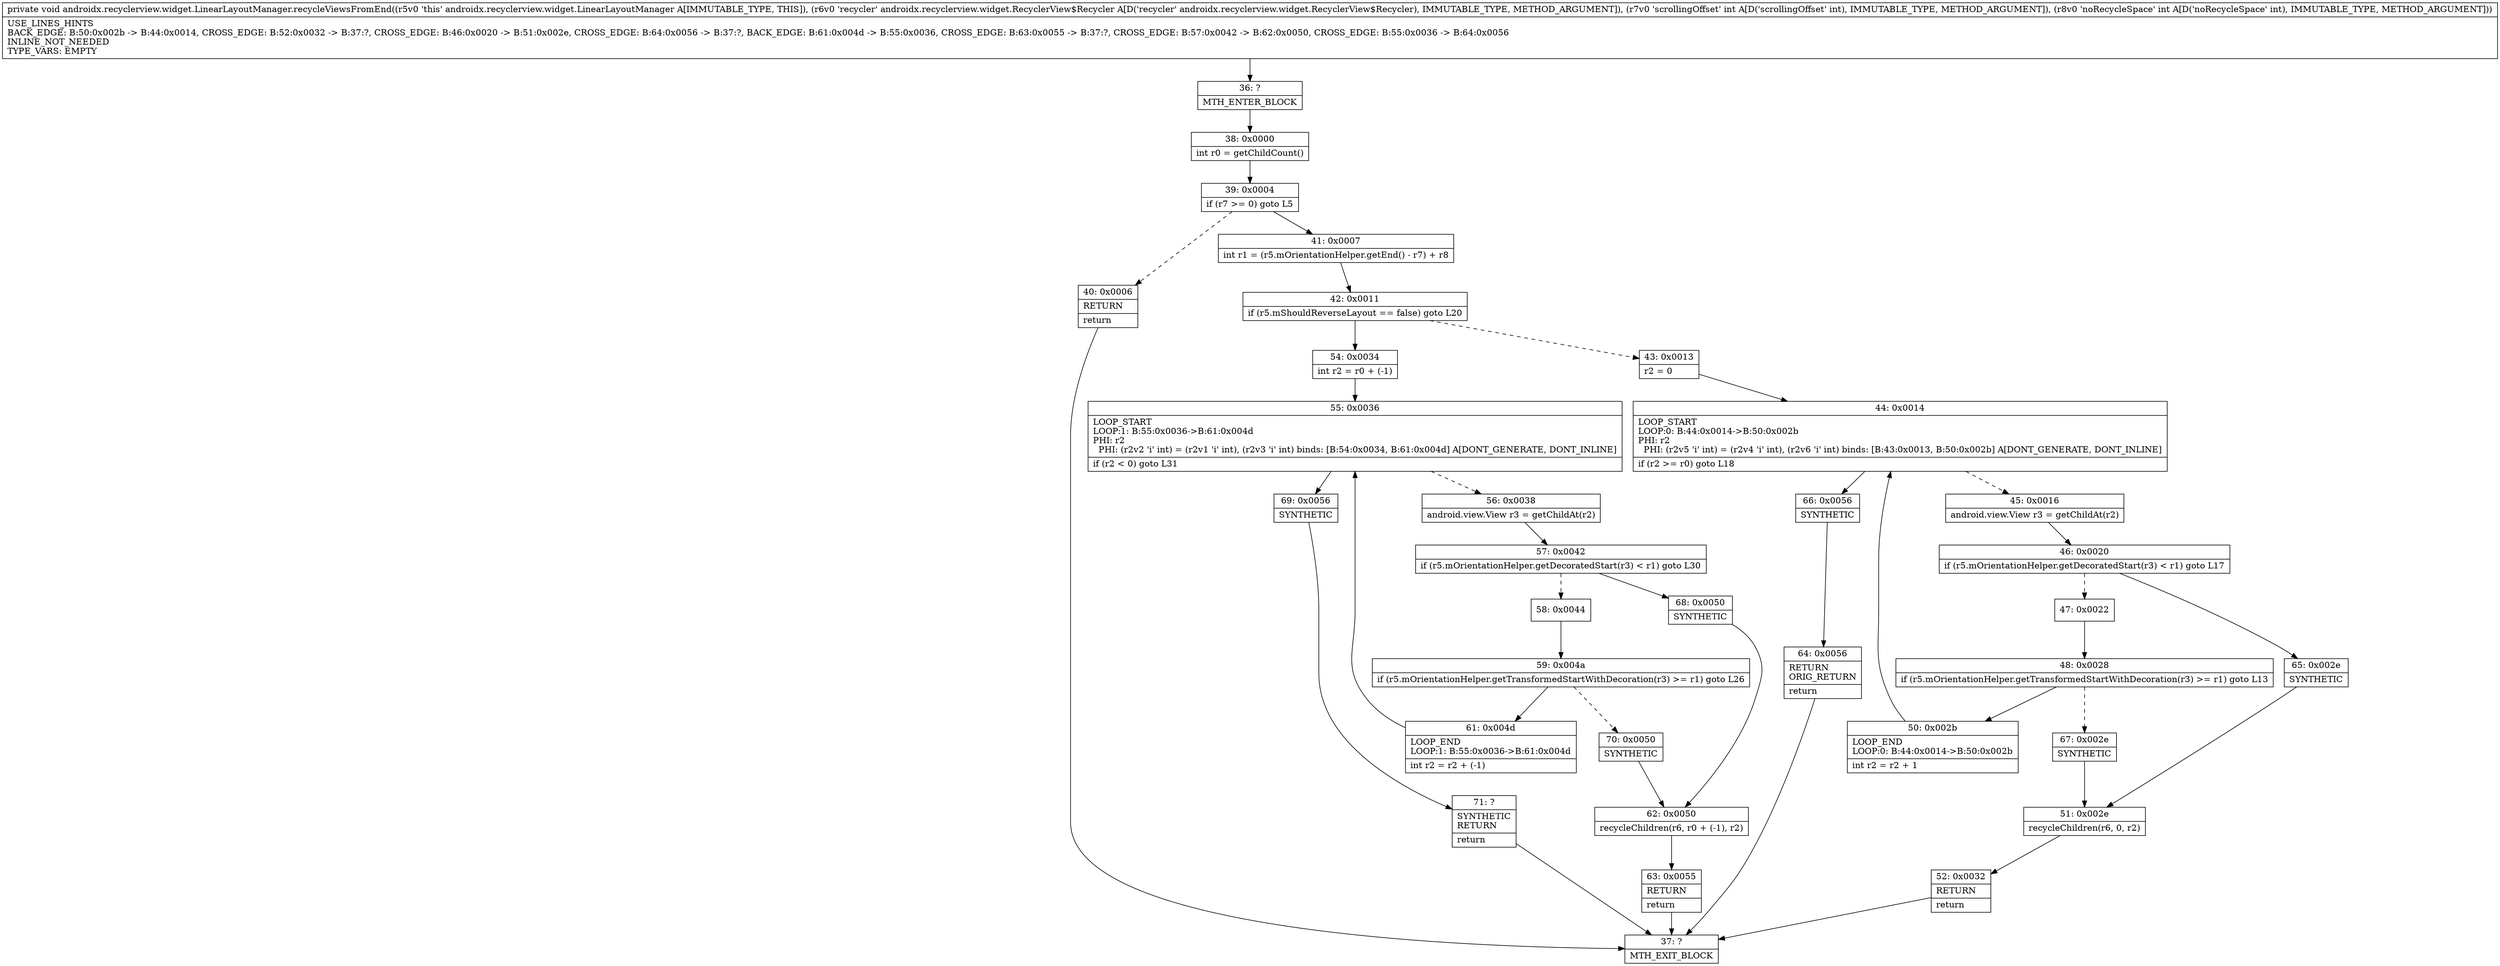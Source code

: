 digraph "CFG forandroidx.recyclerview.widget.LinearLayoutManager.recycleViewsFromEnd(Landroidx\/recyclerview\/widget\/RecyclerView$Recycler;II)V" {
Node_36 [shape=record,label="{36\:\ ?|MTH_ENTER_BLOCK\l}"];
Node_38 [shape=record,label="{38\:\ 0x0000|int r0 = getChildCount()\l}"];
Node_39 [shape=record,label="{39\:\ 0x0004|if (r7 \>= 0) goto L5\l}"];
Node_40 [shape=record,label="{40\:\ 0x0006|RETURN\l|return\l}"];
Node_37 [shape=record,label="{37\:\ ?|MTH_EXIT_BLOCK\l}"];
Node_41 [shape=record,label="{41\:\ 0x0007|int r1 = (r5.mOrientationHelper.getEnd() \- r7) + r8\l}"];
Node_42 [shape=record,label="{42\:\ 0x0011|if (r5.mShouldReverseLayout == false) goto L20\l}"];
Node_43 [shape=record,label="{43\:\ 0x0013|r2 = 0\l}"];
Node_44 [shape=record,label="{44\:\ 0x0014|LOOP_START\lLOOP:0: B:44:0x0014\-\>B:50:0x002b\lPHI: r2 \l  PHI: (r2v5 'i' int) = (r2v4 'i' int), (r2v6 'i' int) binds: [B:43:0x0013, B:50:0x002b] A[DONT_GENERATE, DONT_INLINE]\l|if (r2 \>= r0) goto L18\l}"];
Node_45 [shape=record,label="{45\:\ 0x0016|android.view.View r3 = getChildAt(r2)\l}"];
Node_46 [shape=record,label="{46\:\ 0x0020|if (r5.mOrientationHelper.getDecoratedStart(r3) \< r1) goto L17\l}"];
Node_47 [shape=record,label="{47\:\ 0x0022}"];
Node_48 [shape=record,label="{48\:\ 0x0028|if (r5.mOrientationHelper.getTransformedStartWithDecoration(r3) \>= r1) goto L13\l}"];
Node_50 [shape=record,label="{50\:\ 0x002b|LOOP_END\lLOOP:0: B:44:0x0014\-\>B:50:0x002b\l|int r2 = r2 + 1\l}"];
Node_67 [shape=record,label="{67\:\ 0x002e|SYNTHETIC\l}"];
Node_51 [shape=record,label="{51\:\ 0x002e|recycleChildren(r6, 0, r2)\l}"];
Node_52 [shape=record,label="{52\:\ 0x0032|RETURN\l|return\l}"];
Node_65 [shape=record,label="{65\:\ 0x002e|SYNTHETIC\l}"];
Node_66 [shape=record,label="{66\:\ 0x0056|SYNTHETIC\l}"];
Node_64 [shape=record,label="{64\:\ 0x0056|RETURN\lORIG_RETURN\l|return\l}"];
Node_54 [shape=record,label="{54\:\ 0x0034|int r2 = r0 + (\-1)\l}"];
Node_55 [shape=record,label="{55\:\ 0x0036|LOOP_START\lLOOP:1: B:55:0x0036\-\>B:61:0x004d\lPHI: r2 \l  PHI: (r2v2 'i' int) = (r2v1 'i' int), (r2v3 'i' int) binds: [B:54:0x0034, B:61:0x004d] A[DONT_GENERATE, DONT_INLINE]\l|if (r2 \< 0) goto L31\l}"];
Node_56 [shape=record,label="{56\:\ 0x0038|android.view.View r3 = getChildAt(r2)\l}"];
Node_57 [shape=record,label="{57\:\ 0x0042|if (r5.mOrientationHelper.getDecoratedStart(r3) \< r1) goto L30\l}"];
Node_58 [shape=record,label="{58\:\ 0x0044}"];
Node_59 [shape=record,label="{59\:\ 0x004a|if (r5.mOrientationHelper.getTransformedStartWithDecoration(r3) \>= r1) goto L26\l}"];
Node_61 [shape=record,label="{61\:\ 0x004d|LOOP_END\lLOOP:1: B:55:0x0036\-\>B:61:0x004d\l|int r2 = r2 + (\-1)\l}"];
Node_70 [shape=record,label="{70\:\ 0x0050|SYNTHETIC\l}"];
Node_62 [shape=record,label="{62\:\ 0x0050|recycleChildren(r6, r0 + (\-1), r2)\l}"];
Node_63 [shape=record,label="{63\:\ 0x0055|RETURN\l|return\l}"];
Node_68 [shape=record,label="{68\:\ 0x0050|SYNTHETIC\l}"];
Node_69 [shape=record,label="{69\:\ 0x0056|SYNTHETIC\l}"];
Node_71 [shape=record,label="{71\:\ ?|SYNTHETIC\lRETURN\l|return\l}"];
MethodNode[shape=record,label="{private void androidx.recyclerview.widget.LinearLayoutManager.recycleViewsFromEnd((r5v0 'this' androidx.recyclerview.widget.LinearLayoutManager A[IMMUTABLE_TYPE, THIS]), (r6v0 'recycler' androidx.recyclerview.widget.RecyclerView$Recycler A[D('recycler' androidx.recyclerview.widget.RecyclerView$Recycler), IMMUTABLE_TYPE, METHOD_ARGUMENT]), (r7v0 'scrollingOffset' int A[D('scrollingOffset' int), IMMUTABLE_TYPE, METHOD_ARGUMENT]), (r8v0 'noRecycleSpace' int A[D('noRecycleSpace' int), IMMUTABLE_TYPE, METHOD_ARGUMENT]))  | USE_LINES_HINTS\lBACK_EDGE: B:50:0x002b \-\> B:44:0x0014, CROSS_EDGE: B:52:0x0032 \-\> B:37:?, CROSS_EDGE: B:46:0x0020 \-\> B:51:0x002e, CROSS_EDGE: B:64:0x0056 \-\> B:37:?, BACK_EDGE: B:61:0x004d \-\> B:55:0x0036, CROSS_EDGE: B:63:0x0055 \-\> B:37:?, CROSS_EDGE: B:57:0x0042 \-\> B:62:0x0050, CROSS_EDGE: B:55:0x0036 \-\> B:64:0x0056\lINLINE_NOT_NEEDED\lTYPE_VARS: EMPTY\l}"];
MethodNode -> Node_36;Node_36 -> Node_38;
Node_38 -> Node_39;
Node_39 -> Node_40[style=dashed];
Node_39 -> Node_41;
Node_40 -> Node_37;
Node_41 -> Node_42;
Node_42 -> Node_43[style=dashed];
Node_42 -> Node_54;
Node_43 -> Node_44;
Node_44 -> Node_45[style=dashed];
Node_44 -> Node_66;
Node_45 -> Node_46;
Node_46 -> Node_47[style=dashed];
Node_46 -> Node_65;
Node_47 -> Node_48;
Node_48 -> Node_50;
Node_48 -> Node_67[style=dashed];
Node_50 -> Node_44;
Node_67 -> Node_51;
Node_51 -> Node_52;
Node_52 -> Node_37;
Node_65 -> Node_51;
Node_66 -> Node_64;
Node_64 -> Node_37;
Node_54 -> Node_55;
Node_55 -> Node_56[style=dashed];
Node_55 -> Node_69;
Node_56 -> Node_57;
Node_57 -> Node_58[style=dashed];
Node_57 -> Node_68;
Node_58 -> Node_59;
Node_59 -> Node_61;
Node_59 -> Node_70[style=dashed];
Node_61 -> Node_55;
Node_70 -> Node_62;
Node_62 -> Node_63;
Node_63 -> Node_37;
Node_68 -> Node_62;
Node_69 -> Node_71;
Node_71 -> Node_37;
}

